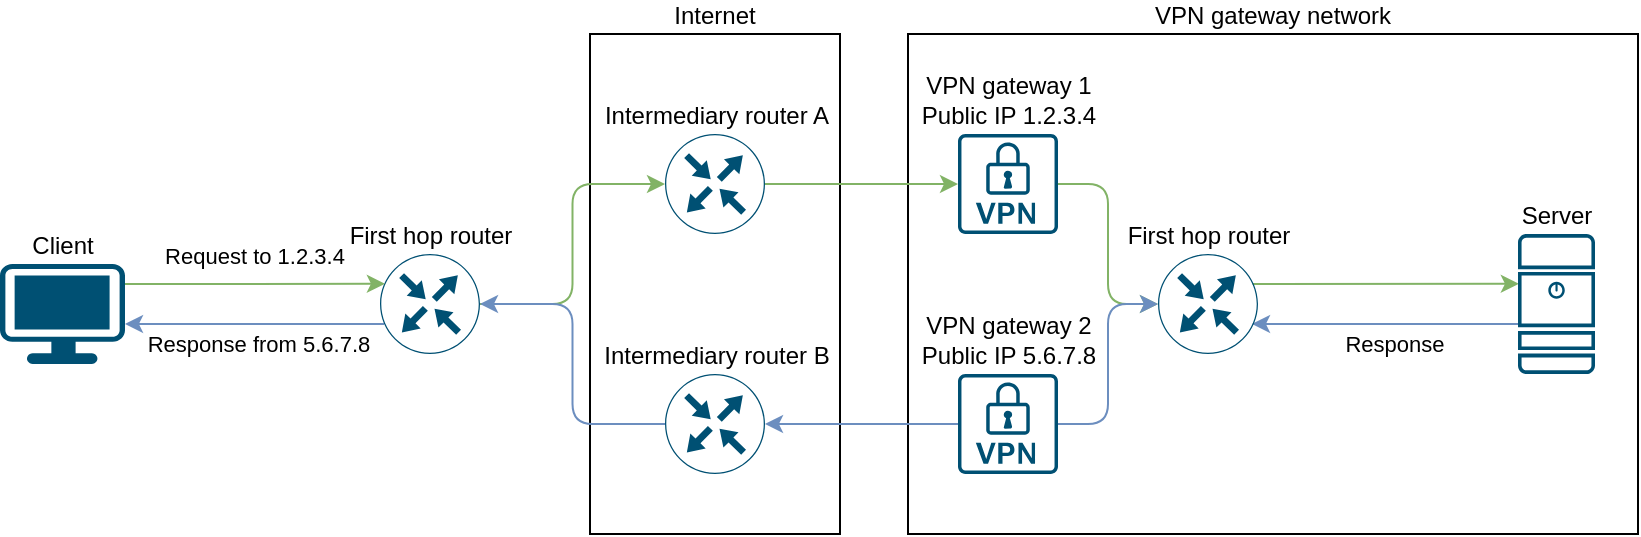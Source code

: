 <mxfile>
    <diagram name="Page-1" id="aRkRuxBFELAMFq911tWw">
        <mxGraphModel dx="1083" dy="651" grid="1" gridSize="10" guides="1" tooltips="1" connect="1" arrows="1" fold="1" page="1" pageScale="1" pageWidth="850" pageHeight="1100" math="0" shadow="0">
            <root>
                <mxCell id="0"/>
                <mxCell id="1" parent="0"/>
                <mxCell id="56" value="VPN gateway network" style="rounded=0;whiteSpace=wrap;html=1;fillColor=none;verticalAlign=bottom;labelPosition=center;verticalLabelPosition=top;align=center;" vertex="1" parent="1">
                    <mxGeometry x="465" y="425" width="365" height="250" as="geometry"/>
                </mxCell>
                <mxCell id="41" style="rounded=0;orthogonalLoop=1;jettySize=auto;html=1;exitX=0.946;exitY=0.299;exitDx=0;exitDy=0;exitPerimeter=0;entryX=0.011;entryY=0.356;entryDx=0;entryDy=0;entryPerimeter=0;fillColor=#dae8fc;strokeColor=#6c8ebf;flowAnimation=0;shadow=0;elbow=vertical;startArrow=classic;startFill=1;endArrow=none;endFill=0;" parent="1" edge="1">
                    <mxGeometry relative="1" as="geometry">
                        <mxPoint x="637" y="570" as="sourcePoint"/>
                        <mxPoint x="770" y="570" as="targetPoint"/>
                    </mxGeometry>
                </mxCell>
                <mxCell id="42" value="&lt;span style=&quot;color: rgb(0, 0, 0);&quot;&gt;Response&lt;/span&gt;" style="edgeLabel;html=1;align=center;verticalAlign=middle;resizable=0;points=[];labelBackgroundColor=none;" parent="41" vertex="1" connectable="0">
                    <mxGeometry x="0.064" relative="1" as="geometry">
                        <mxPoint y="10" as="offset"/>
                    </mxGeometry>
                </mxCell>
                <mxCell id="36" style="rounded=0;orthogonalLoop=1;jettySize=auto;html=1;exitX=0.946;exitY=0.299;exitDx=0;exitDy=0;exitPerimeter=0;entryX=0.011;entryY=0.356;entryDx=0;entryDy=0;entryPerimeter=0;fillColor=#d5e8d4;strokeColor=#82b366;flowAnimation=0;shadow=0;elbow=vertical;" parent="1" source="31" target="35" edge="1">
                    <mxGeometry relative="1" as="geometry">
                        <mxPoint x="640" y="560" as="sourcePoint"/>
                        <mxPoint x="767" y="560" as="targetPoint"/>
                    </mxGeometry>
                </mxCell>
                <mxCell id="29" value="Internet" style="rounded=0;whiteSpace=wrap;html=1;fillColor=none;verticalAlign=bottom;labelPosition=center;verticalLabelPosition=top;align=center;" parent="1" vertex="1">
                    <mxGeometry x="306" y="425" width="125" height="250" as="geometry"/>
                </mxCell>
                <mxCell id="39" style="edgeStyle=orthogonalEdgeStyle;html=1;exitX=1;exitY=0.5;exitDx=0;exitDy=0;exitPerimeter=0;entryX=0;entryY=0.5;entryDx=0;entryDy=0;entryPerimeter=0;fillColor=#d5e8d4;strokeColor=#82b366;" parent="1" source="ql4odA1ZGQbVucotu5OM-2" target="27" edge="1">
                    <mxGeometry relative="1" as="geometry">
                        <mxPoint x="281" y="550" as="targetPoint"/>
                    </mxGeometry>
                </mxCell>
                <mxCell id="ql4odA1ZGQbVucotu5OM-2" value="First hop router" style="sketch=0;points=[[0.5,0,0],[1,0.5,0],[0.5,1,0],[0,0.5,0],[0.145,0.145,0],[0.856,0.145,0],[0.855,0.856,0],[0.145,0.855,0]];verticalLabelPosition=top;html=1;verticalAlign=bottom;aspect=fixed;align=center;pointerEvents=1;shape=mxgraph.cisco19.rect;prIcon=router;fillColor=none;strokeColor=#005073;labelPosition=center;" parent="1" vertex="1">
                    <mxGeometry x="201" y="535" width="50" height="50" as="geometry"/>
                </mxCell>
                <mxCell id="ql4odA1ZGQbVucotu5OM-8" style="rounded=0;orthogonalLoop=1;jettySize=auto;html=1;exitX=1;exitY=0.4;exitDx=0;exitDy=0;exitPerimeter=0;fillColor=#d5e8d4;strokeColor=#82b366;entryX=0.049;entryY=0.298;entryDx=0;entryDy=0;entryPerimeter=0;" parent="1" target="ql4odA1ZGQbVucotu5OM-2" edge="1">
                    <mxGeometry relative="1" as="geometry">
                        <mxPoint x="73.5" y="550" as="sourcePoint"/>
                        <mxPoint x="191" y="550" as="targetPoint"/>
                    </mxGeometry>
                </mxCell>
                <mxCell id="17" value="Request to 1.2.3.4" style="edgeLabel;html=1;align=center;verticalAlign=middle;resizable=0;points=[];labelBackgroundColor=none;" parent="ql4odA1ZGQbVucotu5OM-8" vertex="1" connectable="0">
                    <mxGeometry x="-0.081" y="-1" relative="1" as="geometry">
                        <mxPoint x="5" y="-15" as="offset"/>
                    </mxGeometry>
                </mxCell>
                <mxCell id="ql4odA1ZGQbVucotu5OM-11" value="Client" style="points=[[0.03,0.03,0],[0.5,0,0],[0.97,0.03,0],[1,0.4,0],[0.97,0.745,0],[0.5,1,0],[0.03,0.745,0],[0,0.4,0]];verticalLabelPosition=top;sketch=0;html=1;verticalAlign=bottom;aspect=fixed;align=center;pointerEvents=1;shape=mxgraph.cisco19.workstation;fillColor=#005073;strokeColor=none;labelPosition=center;" parent="1" vertex="1">
                    <mxGeometry x="11" y="540" width="62.5" height="50" as="geometry"/>
                </mxCell>
                <mxCell id="26" value="&lt;font&gt;Intermediary router B&lt;/font&gt;" style="sketch=0;points=[[0.5,0,0],[1,0.5,0],[0.5,1,0],[0,0.5,0],[0.145,0.145,0],[0.856,0.145,0],[0.855,0.856,0],[0.145,0.855,0]];verticalLabelPosition=top;html=1;verticalAlign=bottom;aspect=fixed;align=center;pointerEvents=1;shape=mxgraph.cisco19.rect;prIcon=router;fillColor=none;strokeColor=#005073;labelPosition=center;" parent="1" vertex="1">
                    <mxGeometry x="343.5" y="595" width="50" height="50" as="geometry"/>
                </mxCell>
                <mxCell id="49" style="edgeStyle=none;html=1;exitX=1;exitY=0.5;exitDx=0;exitDy=0;exitPerimeter=0;fillColor=#d5e8d4;strokeColor=#82b366;" edge="1" parent="1" source="27" target="46">
                    <mxGeometry relative="1" as="geometry"/>
                </mxCell>
                <mxCell id="27" value="Intermediary router A" style="sketch=0;points=[[0.5,0,0],[1,0.5,0],[0.5,1,0],[0,0.5,0],[0.145,0.145,0],[0.856,0.145,0],[0.855,0.856,0],[0.145,0.855,0]];verticalLabelPosition=top;html=1;verticalAlign=bottom;aspect=fixed;align=center;pointerEvents=1;shape=mxgraph.cisco19.rect;prIcon=router;fillColor=none;strokeColor=#005073;labelPosition=center;" parent="1" vertex="1">
                    <mxGeometry x="343.5" y="475" width="50" height="50" as="geometry"/>
                </mxCell>
                <mxCell id="31" value="First hop router" style="sketch=0;points=[[0.5,0,0],[1,0.5,0],[0.5,1,0],[0,0.5,0],[0.145,0.145,0],[0.856,0.145,0],[0.855,0.856,0],[0.145,0.855,0]];verticalLabelPosition=top;html=1;verticalAlign=bottom;aspect=fixed;align=center;pointerEvents=1;shape=mxgraph.cisco19.rect;prIcon=router;fillColor=none;strokeColor=#005073;labelPosition=center;" parent="1" vertex="1">
                    <mxGeometry x="590" y="535" width="50" height="50" as="geometry"/>
                </mxCell>
                <mxCell id="35" value="Server" style="sketch=0;points=[[0.015,0.015,0],[0.985,0.015,0],[0.985,0.985,0],[0.015,0.985,0],[0.25,0,0],[0.5,0,0],[0.75,0,0],[1,0.25,0],[1,0.5,0],[1,0.75,0],[0.75,1,0],[0.5,1,0],[0.25,1,0],[0,0.75,0],[0,0.5,0],[0,0.25,0]];verticalLabelPosition=top;html=1;verticalAlign=bottom;aspect=fixed;align=center;pointerEvents=1;shape=mxgraph.cisco19.server;fillColor=#005073;strokeColor=none;labelPosition=center;" parent="1" vertex="1">
                    <mxGeometry x="770" y="525" width="38.5" height="70" as="geometry"/>
                </mxCell>
                <mxCell id="44" style="edgeStyle=orthogonalEdgeStyle;html=1;exitX=0;exitY=0.5;exitDx=0;exitDy=0;exitPerimeter=0;entryX=1;entryY=0.5;entryDx=0;entryDy=0;entryPerimeter=0;fillColor=#dae8fc;strokeColor=#6c8ebf;" parent="1" source="26" target="ql4odA1ZGQbVucotu5OM-2" edge="1">
                    <mxGeometry relative="1" as="geometry"/>
                </mxCell>
                <mxCell id="45" style="rounded=0;orthogonalLoop=1;jettySize=auto;html=1;exitX=1;exitY=0.4;exitDx=0;exitDy=0;exitPerimeter=0;fillColor=#dae8fc;strokeColor=#6c8ebf;entryX=0.049;entryY=0.298;entryDx=0;entryDy=0;entryPerimeter=0;startArrow=classic;startFill=1;endArrow=none;endFill=0;" parent="1" edge="1">
                    <mxGeometry relative="1" as="geometry">
                        <mxPoint x="73.5" y="570" as="sourcePoint"/>
                        <mxPoint x="203" y="570" as="targetPoint"/>
                    </mxGeometry>
                </mxCell>
                <mxCell id="52" value="Response from 5.6.7.8" style="edgeLabel;html=1;align=center;verticalAlign=middle;resizable=0;points=[];labelBackgroundColor=none;" vertex="1" connectable="0" parent="45">
                    <mxGeometry x="-0.147" y="2" relative="1" as="geometry">
                        <mxPoint x="11" y="12" as="offset"/>
                    </mxGeometry>
                </mxCell>
                <mxCell id="46" value="VPN gateway 1&lt;br&gt;Public IP 1.2.3.4" style="sketch=0;pointerEvents=1;shadow=0;dashed=0;html=1;strokeColor=none;fillColor=light-dark(#005073, #b2b3b4);aspect=fixed;labelPosition=center;verticalLabelPosition=top;verticalAlign=bottom;align=center;outlineConnect=0;shape=mxgraph.vvd.vpn;" vertex="1" parent="1">
                    <mxGeometry x="490" y="475" width="50" height="50" as="geometry"/>
                </mxCell>
                <mxCell id="47" value="VPN gateway 2&lt;br&gt;Public IP 5.6.7.8" style="sketch=0;pointerEvents=1;shadow=0;dashed=0;html=1;strokeColor=none;fillColor=light-dark(#005073, #b2b3b4);aspect=fixed;labelPosition=center;verticalLabelPosition=top;verticalAlign=bottom;align=center;outlineConnect=0;shape=mxgraph.vvd.vpn;" vertex="1" parent="1">
                    <mxGeometry x="490" y="595" width="50" height="50" as="geometry"/>
                </mxCell>
                <mxCell id="51" style="edgeStyle=none;html=1;entryX=1;entryY=0.5;entryDx=0;entryDy=0;entryPerimeter=0;fillColor=#dae8fc;strokeColor=#6c8ebf;" edge="1" parent="1" source="47" target="26">
                    <mxGeometry relative="1" as="geometry"/>
                </mxCell>
                <mxCell id="54" style="edgeStyle=orthogonalEdgeStyle;html=1;entryX=0;entryY=0.5;entryDx=0;entryDy=0;entryPerimeter=0;fillColor=#d5e8d4;strokeColor=#82b366;" edge="1" parent="1" source="46" target="31">
                    <mxGeometry relative="1" as="geometry"/>
                </mxCell>
                <mxCell id="55" style="edgeStyle=orthogonalEdgeStyle;html=1;entryX=0;entryY=0.5;entryDx=0;entryDy=0;entryPerimeter=0;fillColor=#dae8fc;strokeColor=#6c8ebf;" edge="1" parent="1" source="47" target="31">
                    <mxGeometry relative="1" as="geometry"/>
                </mxCell>
            </root>
        </mxGraphModel>
    </diagram>
</mxfile>
